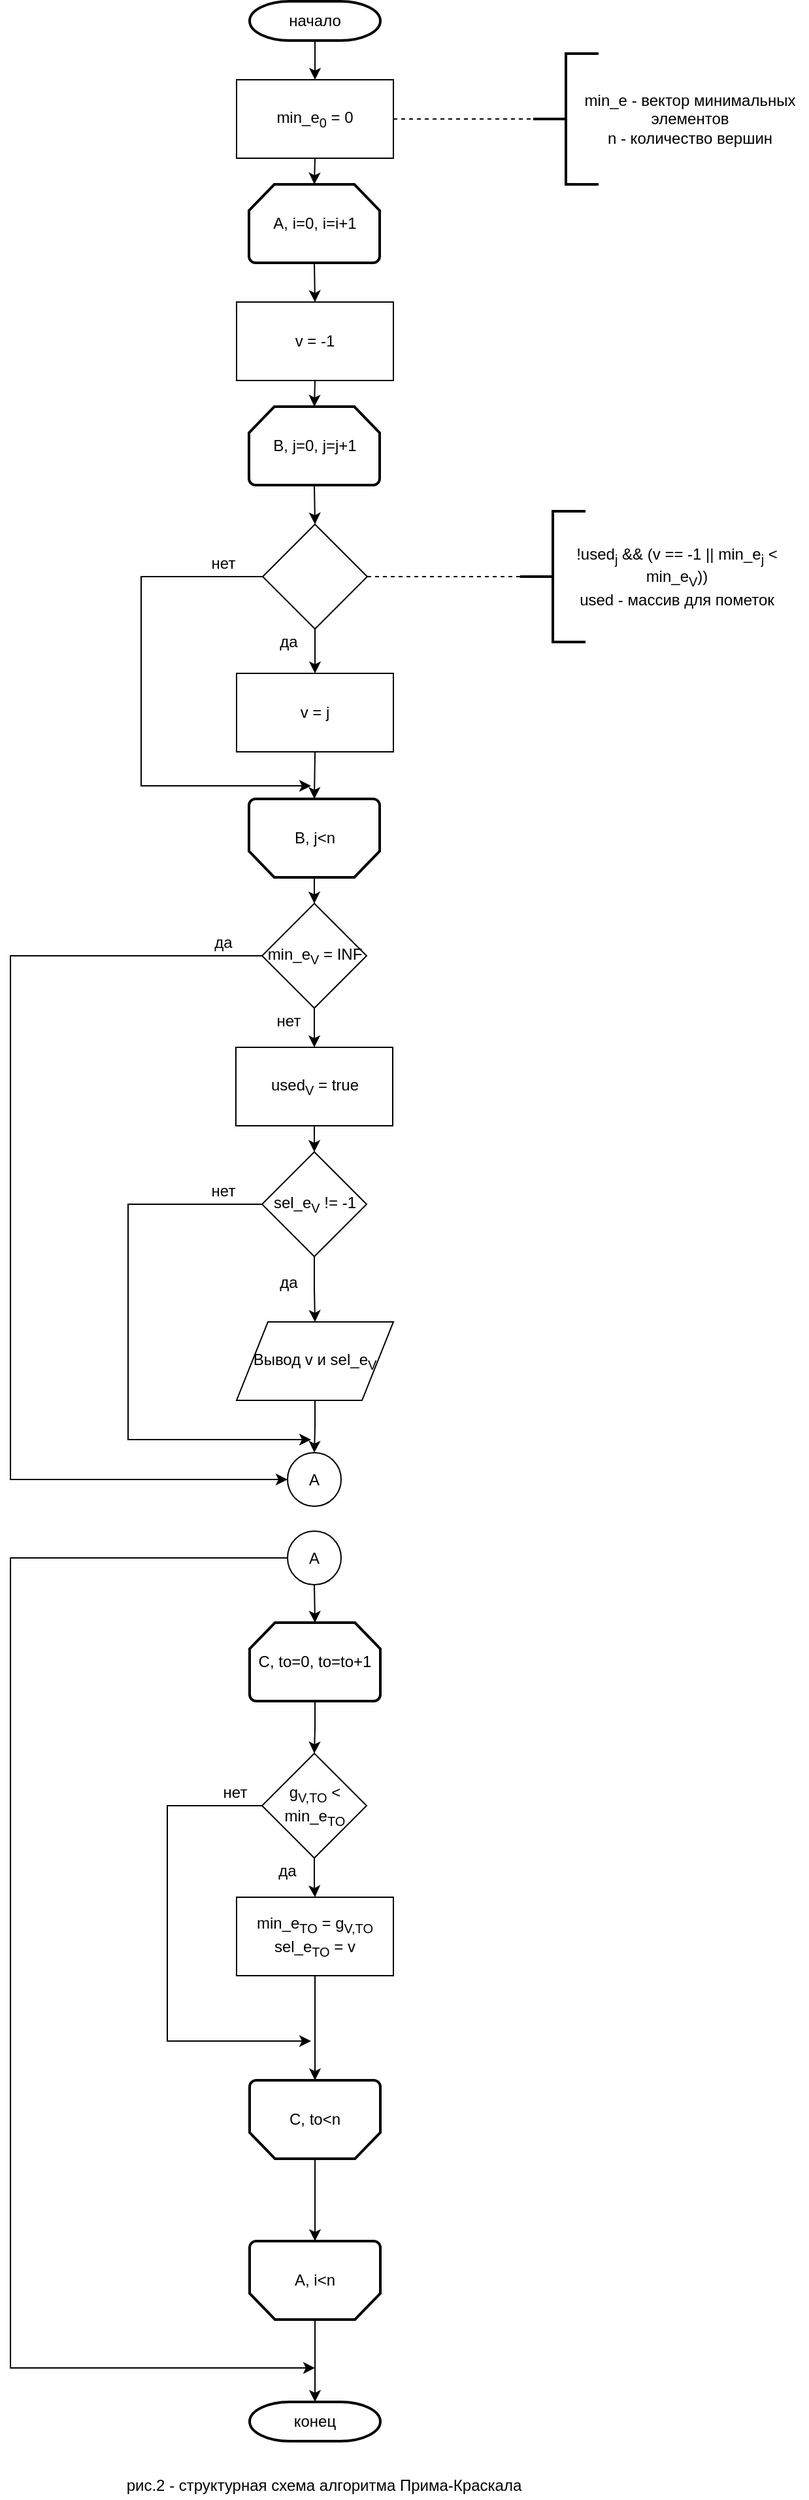 <mxfile type="device" version="10.6.2"><diagram id="_i3rS436iCU7PNApBs58" name="Page-1"><mxGraphModel grid="1" dx="1394" dy="790" gridSize="10" guides="1" tooltips="1" connect="1" arrows="1" fold="1" page="1" pageScale="1" pageWidth="827" pageHeight="1169" math="0" shadow="0"><root><mxCell id="0" /><mxCell id="1" parent="0" /><mxCell id="pu0Ip0p9_xBmPUu3I_DY-3" parent="1" style="edgeStyle=orthogonalEdgeStyle;rounded=0;orthogonalLoop=1;jettySize=auto;html=1;exitX=0.5;exitY=1;exitDx=0;exitDy=0;exitPerimeter=0;entryX=0.5;entryY=0;entryDx=0;entryDy=0;" edge="1" target="pu0Ip0p9_xBmPUu3I_DY-2" source="pu0Ip0p9_xBmPUu3I_DY-1"><mxGeometry as="geometry" relative="1" /></mxCell><mxCell id="pu0Ip0p9_xBmPUu3I_DY-1" value="начало" parent="1" style="strokeWidth=2;html=1;shape=mxgraph.flowchart.terminator;whiteSpace=wrap;" vertex="1"><mxGeometry as="geometry" y="10" x="363" width="100" height="30" /></mxCell><mxCell id="pu0Ip0p9_xBmPUu3I_DY-9" parent="1" style="edgeStyle=orthogonalEdgeStyle;rounded=0;orthogonalLoop=1;jettySize=auto;html=1;exitX=0.5;exitY=1;exitDx=0;exitDy=0;entryX=0.5;entryY=0;entryDx=0;entryDy=0;entryPerimeter=0;" edge="1" target="pu0Ip0p9_xBmPUu3I_DY-8" source="pu0Ip0p9_xBmPUu3I_DY-2"><mxGeometry as="geometry" relative="1" /></mxCell><mxCell id="pu0Ip0p9_xBmPUu3I_DY-2" value="min_e&lt;sub&gt;0&lt;/sub&gt; = 0" parent="1" style="rounded=0;whiteSpace=wrap;html=1;" vertex="1"><mxGeometry as="geometry" y="70" x="353" width="120" height="60" /></mxCell><mxCell id="pu0Ip0p9_xBmPUu3I_DY-4" value="" parent="1" style="strokeWidth=2;html=1;shape=mxgraph.flowchart.annotation_2;align=left;" vertex="1"><mxGeometry as="geometry" y="50" x="580" width="50" height="100" /></mxCell><mxCell id="pu0Ip0p9_xBmPUu3I_DY-6" value="min_e - вектор минимальных элементов&lt;br&gt;n - количество вершин&lt;br&gt;" parent="1" style="text;html=1;strokeColor=none;fillColor=none;align=center;verticalAlign=middle;whiteSpace=wrap;rounded=0;" vertex="1"><mxGeometry as="geometry" y="60" x="610" width="180" height="80" /></mxCell><mxCell id="pu0Ip0p9_xBmPUu3I_DY-7" value="" parent="1" style="endArrow=none;dashed=1;html=1;entryX=0;entryY=0.5;entryDx=0;entryDy=0;entryPerimeter=0;exitX=1;exitY=0.5;exitDx=0;exitDy=0;" edge="1" target="pu0Ip0p9_xBmPUu3I_DY-4" source="pu0Ip0p9_xBmPUu3I_DY-2"><mxGeometry as="geometry" width="50" height="50" relative="1"><mxPoint as="sourcePoint" y="140" x="530" /><mxPoint as="targetPoint" y="90" x="580" /></mxGeometry></mxCell><mxCell id="pu0Ip0p9_xBmPUu3I_DY-12" parent="1" style="edgeStyle=orthogonalEdgeStyle;rounded=0;orthogonalLoop=1;jettySize=auto;html=1;exitX=0.5;exitY=1;exitDx=0;exitDy=0;exitPerimeter=0;entryX=0.5;entryY=0;entryDx=0;entryDy=0;" edge="1" target="pu0Ip0p9_xBmPUu3I_DY-11" source="pu0Ip0p9_xBmPUu3I_DY-8"><mxGeometry as="geometry" relative="1" /></mxCell><mxCell id="pu0Ip0p9_xBmPUu3I_DY-8" value="A, i=0, i=i+1" parent="1" style="strokeWidth=2;html=1;shape=mxgraph.flowchart.loop_limit;whiteSpace=wrap;" vertex="1"><mxGeometry as="geometry" y="150" x="362.5" width="100" height="60" /></mxCell><mxCell id="pu0Ip0p9_xBmPUu3I_DY-61" parent="1" style="edgeStyle=orthogonalEdgeStyle;rounded=0;orthogonalLoop=1;jettySize=auto;html=1;exitX=0.5;exitY=0;exitDx=0;exitDy=0;exitPerimeter=0;entryX=0.5;entryY=0;entryDx=0;entryDy=0;entryPerimeter=0;" edge="1" target="pu0Ip0p9_xBmPUu3I_DY-60" source="pu0Ip0p9_xBmPUu3I_DY-10"><mxGeometry as="geometry" relative="1" /></mxCell><mxCell id="pu0Ip0p9_xBmPUu3I_DY-10" value="A, i&amp;lt;n" parent="1" style="strokeWidth=2;html=1;shape=mxgraph.flowchart.loop_limit;whiteSpace=wrap;direction=west;" vertex="1"><mxGeometry as="geometry" y="1723" x="363" width="100" height="60" /></mxCell><mxCell id="pu0Ip0p9_xBmPUu3I_DY-14" parent="1" style="edgeStyle=orthogonalEdgeStyle;rounded=0;orthogonalLoop=1;jettySize=auto;html=1;exitX=0.5;exitY=1;exitDx=0;exitDy=0;entryX=0.5;entryY=0;entryDx=0;entryDy=0;entryPerimeter=0;" edge="1" target="pu0Ip0p9_xBmPUu3I_DY-13" source="pu0Ip0p9_xBmPUu3I_DY-11"><mxGeometry as="geometry" relative="1" /></mxCell><mxCell id="pu0Ip0p9_xBmPUu3I_DY-11" value="v = -1" parent="1" style="rounded=0;whiteSpace=wrap;html=1;" vertex="1"><mxGeometry as="geometry" y="240" x="353" width="120" height="60" /></mxCell><mxCell id="pu0Ip0p9_xBmPUu3I_DY-17" parent="1" style="edgeStyle=orthogonalEdgeStyle;rounded=0;orthogonalLoop=1;jettySize=auto;html=1;exitX=0.5;exitY=1;exitDx=0;exitDy=0;exitPerimeter=0;entryX=0.5;entryY=0;entryDx=0;entryDy=0;" edge="1" target="pu0Ip0p9_xBmPUu3I_DY-16" source="pu0Ip0p9_xBmPUu3I_DY-13"><mxGeometry as="geometry" relative="1" /></mxCell><mxCell id="pu0Ip0p9_xBmPUu3I_DY-13" value="B, j=0, j=j+1" parent="1" style="strokeWidth=2;html=1;shape=mxgraph.flowchart.loop_limit;whiteSpace=wrap;" vertex="1"><mxGeometry as="geometry" y="320" x="362.5" width="100" height="60" /></mxCell><mxCell id="pu0Ip0p9_xBmPUu3I_DY-33" parent="1" style="edgeStyle=orthogonalEdgeStyle;rounded=0;orthogonalLoop=1;jettySize=auto;html=1;exitX=0.5;exitY=0;exitDx=0;exitDy=0;exitPerimeter=0;entryX=0.5;entryY=0;entryDx=0;entryDy=0;" edge="1" target="pu0Ip0p9_xBmPUu3I_DY-32" source="pu0Ip0p9_xBmPUu3I_DY-15"><mxGeometry as="geometry" relative="1" /></mxCell><mxCell id="pu0Ip0p9_xBmPUu3I_DY-15" value="B, j&amp;lt;n" parent="1" style="strokeWidth=2;html=1;shape=mxgraph.flowchart.loop_limit;whiteSpace=wrap;direction=west;" vertex="1"><mxGeometry as="geometry" y="620" x="362.5" width="100" height="60" /></mxCell><mxCell id="pu0Ip0p9_xBmPUu3I_DY-19" parent="1" style="edgeStyle=orthogonalEdgeStyle;rounded=0;orthogonalLoop=1;jettySize=auto;html=1;exitX=0.5;exitY=1;exitDx=0;exitDy=0;entryX=0.5;entryY=0;entryDx=0;entryDy=0;" edge="1" target="pu0Ip0p9_xBmPUu3I_DY-18" source="pu0Ip0p9_xBmPUu3I_DY-16"><mxGeometry as="geometry" relative="1" /></mxCell><mxCell id="pu0Ip0p9_xBmPUu3I_DY-30" parent="1" style="edgeStyle=orthogonalEdgeStyle;rounded=0;orthogonalLoop=1;jettySize=auto;html=1;exitX=0;exitY=0.5;exitDx=0;exitDy=0;" edge="1" source="pu0Ip0p9_xBmPUu3I_DY-16"><mxGeometry as="geometry" relative="1"><mxPoint as="targetPoint" y="610" x="410" /><Array as="points"><mxPoint y="450" x="280" /><mxPoint y="610" x="280" /></Array></mxGeometry></mxCell><mxCell id="pu0Ip0p9_xBmPUu3I_DY-16" value="" parent="1" style="rhombus;whiteSpace=wrap;html=1;" vertex="1"><mxGeometry as="geometry" y="410" x="373" width="80" height="80" /></mxCell><mxCell id="pu0Ip0p9_xBmPUu3I_DY-29" parent="1" style="edgeStyle=orthogonalEdgeStyle;rounded=0;orthogonalLoop=1;jettySize=auto;html=1;exitX=0.5;exitY=1;exitDx=0;exitDy=0;entryX=0.5;entryY=1;entryDx=0;entryDy=0;entryPerimeter=0;" edge="1" target="pu0Ip0p9_xBmPUu3I_DY-15" source="pu0Ip0p9_xBmPUu3I_DY-18"><mxGeometry as="geometry" relative="1" /></mxCell><mxCell id="pu0Ip0p9_xBmPUu3I_DY-18" value="v = j" parent="1" style="rounded=0;whiteSpace=wrap;html=1;" vertex="1"><mxGeometry as="geometry" y="524" x="353" width="120" height="60" /></mxCell><mxCell id="pu0Ip0p9_xBmPUu3I_DY-25" value="" parent="1" style="strokeWidth=2;html=1;shape=mxgraph.flowchart.annotation_2;align=left;" vertex="1"><mxGeometry as="geometry" y="400" x="570" width="50" height="100" /></mxCell><mxCell id="pu0Ip0p9_xBmPUu3I_DY-26" value="!used&lt;sub&gt;j&lt;/sub&gt; &amp;amp;&amp;amp; (v == -1 || min_e&lt;sub&gt;j&lt;/sub&gt; &amp;lt; min_e&lt;sub&gt;V&lt;/sub&gt;))&lt;br&gt;used - массив для пометок&lt;br&gt;" parent="1" style="text;html=1;strokeColor=none;fillColor=none;align=center;verticalAlign=middle;whiteSpace=wrap;rounded=0;" vertex="1"><mxGeometry as="geometry" y="410" x="600" width="180" height="80" /></mxCell><mxCell id="pu0Ip0p9_xBmPUu3I_DY-27" value="" parent="1" style="endArrow=none;dashed=1;html=1;entryX=0;entryY=0.5;entryDx=0;entryDy=0;entryPerimeter=0;exitX=1;exitY=0.5;exitDx=0;exitDy=0;" edge="1" target="pu0Ip0p9_xBmPUu3I_DY-25" source="pu0Ip0p9_xBmPUu3I_DY-16"><mxGeometry as="geometry" width="50" height="50" relative="1"><mxPoint as="sourcePoint" y="450.235" x="463.176" /><mxPoint as="targetPoint" y="440" x="570" /></mxGeometry></mxCell><mxCell id="pu0Ip0p9_xBmPUu3I_DY-28" value="да&lt;br&gt;" parent="1" style="text;html=1;strokeColor=none;fillColor=none;align=center;verticalAlign=middle;whiteSpace=wrap;rounded=0;" vertex="1"><mxGeometry as="geometry" y="490" x="373" width="40" height="20" /></mxCell><mxCell id="pu0Ip0p9_xBmPUu3I_DY-31" value="нет&lt;br&gt;" parent="1" style="text;html=1;strokeColor=none;fillColor=none;align=center;verticalAlign=middle;whiteSpace=wrap;rounded=0;" vertex="1"><mxGeometry as="geometry" y="430" x="323" width="40" height="20" /></mxCell><mxCell id="pu0Ip0p9_xBmPUu3I_DY-35" parent="1" style="edgeStyle=orthogonalEdgeStyle;rounded=0;orthogonalLoop=1;jettySize=auto;html=1;exitX=0.5;exitY=1;exitDx=0;exitDy=0;entryX=0.5;entryY=0;entryDx=0;entryDy=0;" edge="1" target="pu0Ip0p9_xBmPUu3I_DY-34" source="pu0Ip0p9_xBmPUu3I_DY-32"><mxGeometry as="geometry" relative="1" /></mxCell><mxCell id="pu0Ip0p9_xBmPUu3I_DY-63" parent="1" style="edgeStyle=orthogonalEdgeStyle;rounded=0;orthogonalLoop=1;jettySize=auto;html=1;exitX=0;exitY=0.5;exitDx=0;exitDy=0;entryX=0;entryY=0.5;entryDx=0;entryDy=0;" edge="1" target="pu0Ip0p9_xBmPUu3I_DY-42" source="pu0Ip0p9_xBmPUu3I_DY-32"><mxGeometry as="geometry" relative="1"><Array as="points"><mxPoint y="740" x="180" /><mxPoint y="1141" x="180" /></Array></mxGeometry></mxCell><mxCell id="pu0Ip0p9_xBmPUu3I_DY-32" value="min_e&lt;sub&gt;V&lt;/sub&gt; = INF" parent="1" style="rhombus;whiteSpace=wrap;html=1;" vertex="1"><mxGeometry as="geometry" y="700" x="372.5" width="80" height="80" /></mxCell><mxCell id="pu0Ip0p9_xBmPUu3I_DY-38" parent="1" style="edgeStyle=orthogonalEdgeStyle;rounded=0;orthogonalLoop=1;jettySize=auto;html=1;exitX=0.5;exitY=1;exitDx=0;exitDy=0;entryX=0.5;entryY=0;entryDx=0;entryDy=0;" edge="1" target="pu0Ip0p9_xBmPUu3I_DY-37" source="pu0Ip0p9_xBmPUu3I_DY-34"><mxGeometry as="geometry" relative="1" /></mxCell><mxCell id="pu0Ip0p9_xBmPUu3I_DY-34" value="used&lt;sub&gt;V&lt;/sub&gt; = true" parent="1" style="rounded=0;whiteSpace=wrap;html=1;" vertex="1"><mxGeometry as="geometry" y="810" x="352.5" width="120" height="60" /></mxCell><mxCell id="pu0Ip0p9_xBmPUu3I_DY-36" value="нет&lt;br&gt;" parent="1" style="text;html=1;strokeColor=none;fillColor=none;align=center;verticalAlign=middle;whiteSpace=wrap;rounded=0;" vertex="1"><mxGeometry as="geometry" y="780" x="373" width="40" height="20" /></mxCell><mxCell id="pu0Ip0p9_xBmPUu3I_DY-40" parent="1" style="edgeStyle=orthogonalEdgeStyle;rounded=0;orthogonalLoop=1;jettySize=auto;html=1;exitX=0.5;exitY=1;exitDx=0;exitDy=0;entryX=0.5;entryY=0;entryDx=0;entryDy=0;" edge="1" target="pu0Ip0p9_xBmPUu3I_DY-39" source="pu0Ip0p9_xBmPUu3I_DY-37"><mxGeometry as="geometry" relative="1" /></mxCell><mxCell id="pu0Ip0p9_xBmPUu3I_DY-45" parent="1" style="edgeStyle=orthogonalEdgeStyle;rounded=0;orthogonalLoop=1;jettySize=auto;html=1;exitX=0;exitY=0.5;exitDx=0;exitDy=0;" edge="1" source="pu0Ip0p9_xBmPUu3I_DY-37"><mxGeometry as="geometry" relative="1"><mxPoint as="targetPoint" y="1110" x="410" /><Array as="points"><mxPoint y="930" x="270" /><mxPoint y="1110" x="270" /></Array></mxGeometry></mxCell><mxCell id="pu0Ip0p9_xBmPUu3I_DY-37" value="sel_e&lt;sub&gt;V&lt;/sub&gt; != -1" parent="1" style="rhombus;whiteSpace=wrap;html=1;" vertex="1"><mxGeometry as="geometry" y="890" x="372.5" width="80" height="80" /></mxCell><mxCell id="pu0Ip0p9_xBmPUu3I_DY-43" parent="1" style="edgeStyle=orthogonalEdgeStyle;rounded=0;orthogonalLoop=1;jettySize=auto;html=1;exitX=0.5;exitY=1;exitDx=0;exitDy=0;entryX=0.5;entryY=0;entryDx=0;entryDy=0;" edge="1" target="pu0Ip0p9_xBmPUu3I_DY-42" source="pu0Ip0p9_xBmPUu3I_DY-39"><mxGeometry as="geometry" relative="1" /></mxCell><mxCell id="pu0Ip0p9_xBmPUu3I_DY-39" value="Вывод v и sel_e&lt;sub&gt;V&lt;/sub&gt;" parent="1" style="shape=parallelogram;perimeter=parallelogramPerimeter;whiteSpace=wrap;html=1;" vertex="1"><mxGeometry as="geometry" y="1020" x="353" width="120" height="60" /></mxCell><mxCell id="pu0Ip0p9_xBmPUu3I_DY-41" value="да&lt;br&gt;" parent="1" style="text;html=1;strokeColor=none;fillColor=none;align=center;verticalAlign=middle;whiteSpace=wrap;rounded=0;" vertex="1"><mxGeometry as="geometry" y="980" x="372.5" width="40" height="20" /></mxCell><mxCell id="pu0Ip0p9_xBmPUu3I_DY-42" value="A" parent="1" style="ellipse;whiteSpace=wrap;html=1;aspect=fixed;" vertex="1"><mxGeometry as="geometry" y="1120" x="392" width="41" height="41" /></mxCell><mxCell id="pu0Ip0p9_xBmPUu3I_DY-50" parent="1" style="edgeStyle=orthogonalEdgeStyle;rounded=0;orthogonalLoop=1;jettySize=auto;html=1;exitX=0.5;exitY=1;exitDx=0;exitDy=0;entryX=0.5;entryY=0;entryDx=0;entryDy=0;entryPerimeter=0;" edge="1" target="pu0Ip0p9_xBmPUu3I_DY-49" source="pu0Ip0p9_xBmPUu3I_DY-44"><mxGeometry as="geometry" relative="1" /></mxCell><mxCell id="pu0Ip0p9_xBmPUu3I_DY-64" parent="1" style="edgeStyle=orthogonalEdgeStyle;rounded=0;orthogonalLoop=1;jettySize=auto;html=1;exitX=0;exitY=0.5;exitDx=0;exitDy=0;" edge="1" source="pu0Ip0p9_xBmPUu3I_DY-44"><mxGeometry as="geometry" relative="1"><mxPoint as="targetPoint" y="1820" x="413" /><Array as="points"><mxPoint y="1201" x="180" /><mxPoint y="1820" x="180" /></Array></mxGeometry></mxCell><mxCell id="pu0Ip0p9_xBmPUu3I_DY-44" value="A" parent="1" style="ellipse;whiteSpace=wrap;html=1;aspect=fixed;" vertex="1"><mxGeometry as="geometry" y="1180" x="392" width="41" height="41" /></mxCell><mxCell id="pu0Ip0p9_xBmPUu3I_DY-46" value="нет&lt;br&gt;" parent="1" style="text;html=1;strokeColor=none;fillColor=none;align=center;verticalAlign=middle;whiteSpace=wrap;rounded=0;" vertex="1"><mxGeometry as="geometry" y="910" x="323" width="40" height="20" /></mxCell><mxCell id="pu0Ip0p9_xBmPUu3I_DY-59" parent="1" style="edgeStyle=orthogonalEdgeStyle;rounded=0;orthogonalLoop=1;jettySize=auto;html=1;exitX=0.5;exitY=0;exitDx=0;exitDy=0;exitPerimeter=0;entryX=0.5;entryY=1;entryDx=0;entryDy=0;entryPerimeter=0;" edge="1" target="pu0Ip0p9_xBmPUu3I_DY-10" source="pu0Ip0p9_xBmPUu3I_DY-48"><mxGeometry as="geometry" relative="1" /></mxCell><mxCell id="pu0Ip0p9_xBmPUu3I_DY-48" value="C, to&amp;lt;n" parent="1" style="strokeWidth=2;html=1;shape=mxgraph.flowchart.loop_limit;whiteSpace=wrap;direction=west;" vertex="1"><mxGeometry as="geometry" y="1600" x="363" width="100" height="60" /></mxCell><mxCell id="pu0Ip0p9_xBmPUu3I_DY-52" parent="1" style="edgeStyle=orthogonalEdgeStyle;rounded=0;orthogonalLoop=1;jettySize=auto;html=1;exitX=0.5;exitY=1;exitDx=0;exitDy=0;exitPerimeter=0;entryX=0.5;entryY=0;entryDx=0;entryDy=0;" edge="1" target="pu0Ip0p9_xBmPUu3I_DY-51" source="pu0Ip0p9_xBmPUu3I_DY-49"><mxGeometry as="geometry" relative="1" /></mxCell><mxCell id="pu0Ip0p9_xBmPUu3I_DY-49" value="C, to=0, to=to+1" parent="1" style="strokeWidth=2;html=1;shape=mxgraph.flowchart.loop_limit;whiteSpace=wrap;" vertex="1"><mxGeometry as="geometry" y="1250" x="363" width="100" height="60" /></mxCell><mxCell id="pu0Ip0p9_xBmPUu3I_DY-54" parent="1" style="edgeStyle=orthogonalEdgeStyle;rounded=0;orthogonalLoop=1;jettySize=auto;html=1;exitX=0.5;exitY=1;exitDx=0;exitDy=0;" edge="1" target="pu0Ip0p9_xBmPUu3I_DY-53" source="pu0Ip0p9_xBmPUu3I_DY-51"><mxGeometry as="geometry" relative="1" /></mxCell><mxCell id="pu0Ip0p9_xBmPUu3I_DY-57" parent="1" style="edgeStyle=orthogonalEdgeStyle;rounded=0;orthogonalLoop=1;jettySize=auto;html=1;exitX=0;exitY=0.5;exitDx=0;exitDy=0;" edge="1" source="pu0Ip0p9_xBmPUu3I_DY-51"><mxGeometry as="geometry" relative="1"><mxPoint as="targetPoint" y="1570" x="410" /><Array as="points"><mxPoint y="1390" x="300" /><mxPoint y="1570" x="300" /></Array></mxGeometry></mxCell><mxCell id="pu0Ip0p9_xBmPUu3I_DY-51" value="g&lt;sub&gt;V,TO&lt;/sub&gt; &amp;lt; min_e&lt;sub&gt;TO&lt;/sub&gt;" parent="1" style="rhombus;whiteSpace=wrap;html=1;" vertex="1"><mxGeometry as="geometry" y="1350" x="372.5" width="80" height="80" /></mxCell><mxCell id="pu0Ip0p9_xBmPUu3I_DY-58" parent="1" style="edgeStyle=orthogonalEdgeStyle;rounded=0;orthogonalLoop=1;jettySize=auto;html=1;exitX=0.5;exitY=1;exitDx=0;exitDy=0;entryX=0.5;entryY=1;entryDx=0;entryDy=0;entryPerimeter=0;" edge="1" target="pu0Ip0p9_xBmPUu3I_DY-48" source="pu0Ip0p9_xBmPUu3I_DY-53"><mxGeometry as="geometry" relative="1" /></mxCell><mxCell id="pu0Ip0p9_xBmPUu3I_DY-53" value="&lt;span&gt;min_e&lt;sub&gt;TO&lt;/sub&gt; = g&lt;sub&gt;V,TO&lt;/sub&gt;&lt;br&gt;sel_e&lt;sub&gt;TO&lt;/sub&gt; = v&lt;/span&gt;&lt;sub&gt;&lt;br&gt;&lt;/sub&gt;" parent="1" style="rounded=0;whiteSpace=wrap;html=1;" vertex="1"><mxGeometry as="geometry" y="1460" x="353" width="120" height="60" /></mxCell><mxCell id="pu0Ip0p9_xBmPUu3I_DY-55" value="да&lt;br&gt;" parent="1" style="text;html=1;strokeColor=none;fillColor=none;align=center;verticalAlign=middle;whiteSpace=wrap;rounded=0;" vertex="1"><mxGeometry as="geometry" y="1430" x="372" width="40" height="20" /></mxCell><mxCell id="pu0Ip0p9_xBmPUu3I_DY-56" value="нет&lt;br&gt;" parent="1" style="text;html=1;strokeColor=none;fillColor=none;align=center;verticalAlign=middle;whiteSpace=wrap;rounded=0;" vertex="1"><mxGeometry as="geometry" y="1370" x="332" width="40" height="20" /></mxCell><mxCell id="pu0Ip0p9_xBmPUu3I_DY-60" value="конец" parent="1" style="strokeWidth=2;html=1;shape=mxgraph.flowchart.terminator;whiteSpace=wrap;" vertex="1"><mxGeometry as="geometry" y="1846" x="363" width="100" height="30" /></mxCell><mxCell id="pu0Ip0p9_xBmPUu3I_DY-66" value="да&lt;br&gt;" parent="1" style="text;html=1;strokeColor=none;fillColor=none;align=center;verticalAlign=middle;whiteSpace=wrap;rounded=0;" vertex="1"><mxGeometry as="geometry" y="720" x="322.5" width="40" height="20" /></mxCell><mxCell id="pu0Ip0p9_xBmPUu3I_DY-67" value="рис.2 - структурная схема алгоритма Прима-Краскала&lt;br&gt;" parent="1" style="text;html=1;strokeColor=none;fillColor=none;align=center;verticalAlign=middle;whiteSpace=wrap;rounded=0;" vertex="1"><mxGeometry as="geometry" y="1900" x="200" width="440" height="20" /></mxCell></root></mxGraphModel></diagram></mxfile>